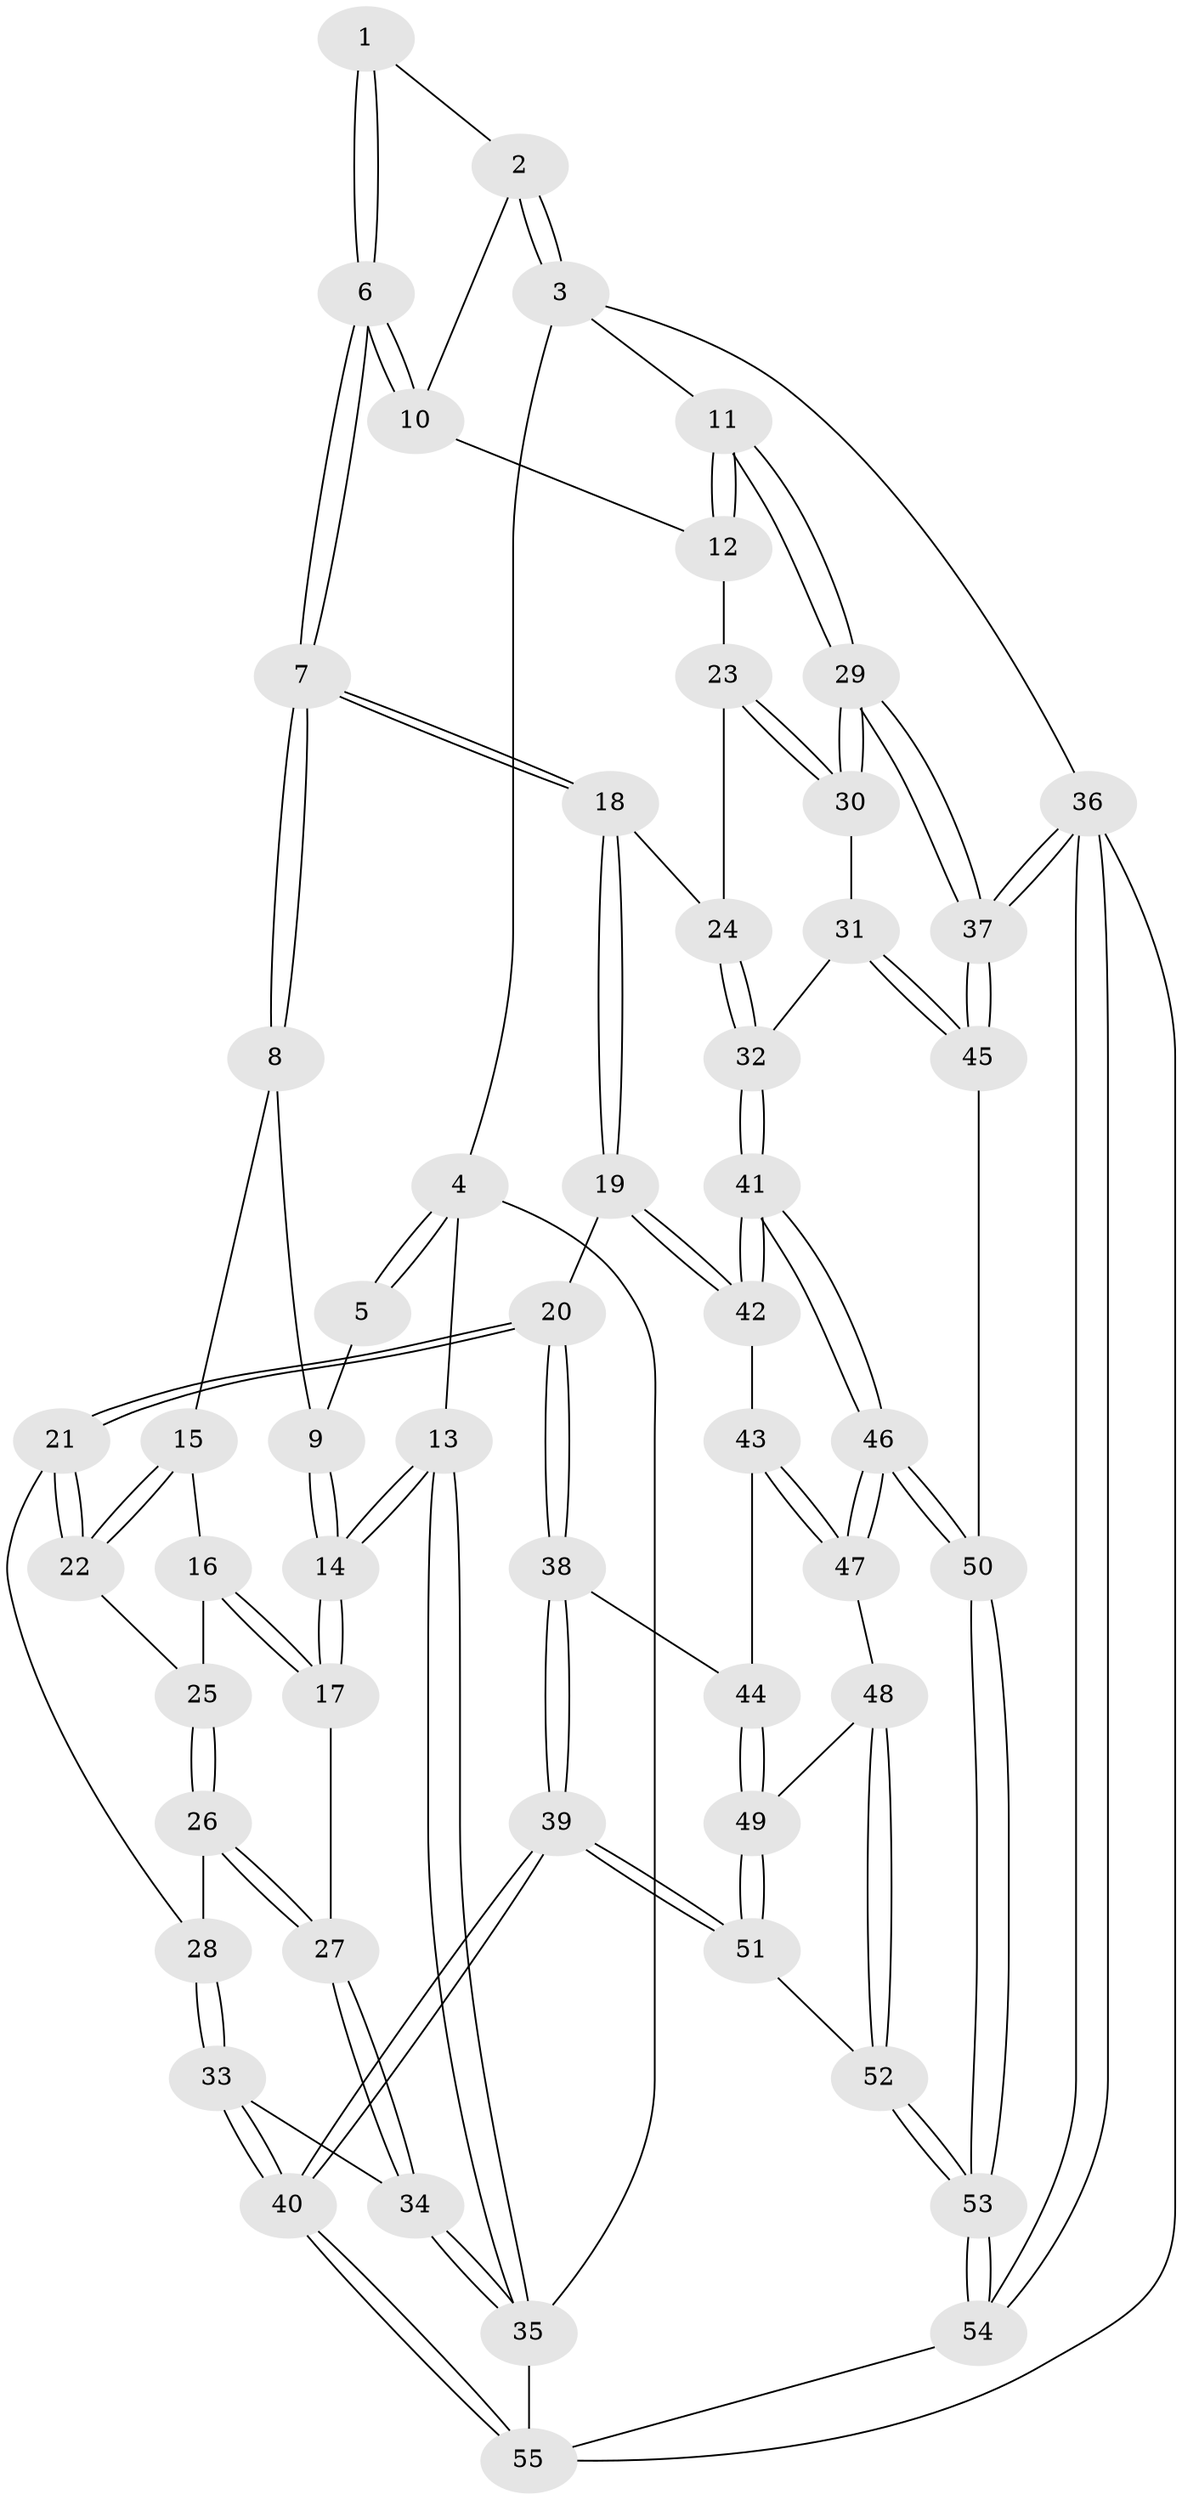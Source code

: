 // coarse degree distribution, {2: 0.02564102564102564, 3: 0.717948717948718, 4: 0.2564102564102564}
// Generated by graph-tools (version 1.1) at 2025/38/03/04/25 23:38:35]
// undirected, 55 vertices, 134 edges
graph export_dot {
  node [color=gray90,style=filled];
  1 [pos="+0.3795068893744133+0"];
  2 [pos="+0.9657131849379739+0"];
  3 [pos="+1+0"];
  4 [pos="+0+0"];
  5 [pos="+0.2601053341043492+0"];
  6 [pos="+0.6357449511814738+0.23664350830916467"];
  7 [pos="+0.5899637850963314+0.33459566463540014"];
  8 [pos="+0.2653592423268588+0.11772112731559663"];
  9 [pos="+0.25842067600763174+0.09341522780894472"];
  10 [pos="+0.7673019190449807+0.12469203492218735"];
  11 [pos="+1+0.18957050741911993"];
  12 [pos="+0.8637188294868559+0.30027365833158937"];
  13 [pos="+0+0.34467061607817534"];
  14 [pos="+0+0.3428011331874887"];
  15 [pos="+0.2585702978464875+0.16164829160399596"];
  16 [pos="+0.13798029510442741+0.3220324489519189"];
  17 [pos="+0.03206627412464734+0.38293591825983503"];
  18 [pos="+0.5927095243051027+0.38872076242437864"];
  19 [pos="+0.5896180669420185+0.39501210213608123"];
  20 [pos="+0.42621202352730675+0.45478910513998105"];
  21 [pos="+0.4011979911937367+0.4450737618170863"];
  22 [pos="+0.29119724032935607+0.31894112695049065"];
  23 [pos="+0.8299681281391159+0.39673554277381307"];
  24 [pos="+0.8147478977581957+0.40185257412434167"];
  25 [pos="+0.21557713402747342+0.4082440712218567"];
  26 [pos="+0.21090957995046122+0.4314402704067153"];
  27 [pos="+0.12154875606883746+0.4685471835493316"];
  28 [pos="+0.26703927632376684+0.4763912502825506"];
  29 [pos="+1+0.4249631029722409"];
  30 [pos="+1+0.4716873166468846"];
  31 [pos="+1+0.48856701460860574"];
  32 [pos="+0.824511811261584+0.5955747262573066"];
  33 [pos="+0.16719187281378695+0.750948372530526"];
  34 [pos="+0.14672531159444122+0.7438202380007176"];
  35 [pos="+0+0.7400565853718009"];
  36 [pos="+1+1"];
  37 [pos="+1+0.9106252821552286"];
  38 [pos="+0.3689420590242262+0.6402240175036146"];
  39 [pos="+0.28310003229974473+0.814561678922434"];
  40 [pos="+0.2784818701610103+0.8168322060037855"];
  41 [pos="+0.7861971473541077+0.6504907699689879"];
  42 [pos="+0.602147064157539+0.4398126955129307"];
  43 [pos="+0.5748849580587645+0.5636442229902336"];
  44 [pos="+0.562616150388312+0.5893354676823599"];
  45 [pos="+0.9074360681614568+0.779571999649225"];
  46 [pos="+0.7876156635329478+0.676332778092461"];
  47 [pos="+0.685470090580007+0.7138585217175576"];
  48 [pos="+0.6564361146236178+0.7322480892931105"];
  49 [pos="+0.5444548471897165+0.6899979486746821"];
  50 [pos="+0.8845294158224776+0.7780039402154515"];
  51 [pos="+0.30366038268509116+0.8132576667350567"];
  52 [pos="+0.6108009125021203+0.8852298279266444"];
  53 [pos="+0.7116839108296814+1"];
  54 [pos="+0.722228351688178+1"];
  55 [pos="+0.2792099758597968+1"];
  1 -- 2;
  1 -- 6;
  1 -- 6;
  2 -- 3;
  2 -- 3;
  2 -- 10;
  3 -- 4;
  3 -- 11;
  3 -- 36;
  4 -- 5;
  4 -- 5;
  4 -- 13;
  4 -- 35;
  5 -- 9;
  6 -- 7;
  6 -- 7;
  6 -- 10;
  6 -- 10;
  7 -- 8;
  7 -- 8;
  7 -- 18;
  7 -- 18;
  8 -- 9;
  8 -- 15;
  9 -- 14;
  9 -- 14;
  10 -- 12;
  11 -- 12;
  11 -- 12;
  11 -- 29;
  11 -- 29;
  12 -- 23;
  13 -- 14;
  13 -- 14;
  13 -- 35;
  13 -- 35;
  14 -- 17;
  14 -- 17;
  15 -- 16;
  15 -- 22;
  15 -- 22;
  16 -- 17;
  16 -- 17;
  16 -- 25;
  17 -- 27;
  18 -- 19;
  18 -- 19;
  18 -- 24;
  19 -- 20;
  19 -- 42;
  19 -- 42;
  20 -- 21;
  20 -- 21;
  20 -- 38;
  20 -- 38;
  21 -- 22;
  21 -- 22;
  21 -- 28;
  22 -- 25;
  23 -- 24;
  23 -- 30;
  23 -- 30;
  24 -- 32;
  24 -- 32;
  25 -- 26;
  25 -- 26;
  26 -- 27;
  26 -- 27;
  26 -- 28;
  27 -- 34;
  27 -- 34;
  28 -- 33;
  28 -- 33;
  29 -- 30;
  29 -- 30;
  29 -- 37;
  29 -- 37;
  30 -- 31;
  31 -- 32;
  31 -- 45;
  31 -- 45;
  32 -- 41;
  32 -- 41;
  33 -- 34;
  33 -- 40;
  33 -- 40;
  34 -- 35;
  34 -- 35;
  35 -- 55;
  36 -- 37;
  36 -- 37;
  36 -- 54;
  36 -- 54;
  36 -- 55;
  37 -- 45;
  37 -- 45;
  38 -- 39;
  38 -- 39;
  38 -- 44;
  39 -- 40;
  39 -- 40;
  39 -- 51;
  39 -- 51;
  40 -- 55;
  40 -- 55;
  41 -- 42;
  41 -- 42;
  41 -- 46;
  41 -- 46;
  42 -- 43;
  43 -- 44;
  43 -- 47;
  43 -- 47;
  44 -- 49;
  44 -- 49;
  45 -- 50;
  46 -- 47;
  46 -- 47;
  46 -- 50;
  46 -- 50;
  47 -- 48;
  48 -- 49;
  48 -- 52;
  48 -- 52;
  49 -- 51;
  49 -- 51;
  50 -- 53;
  50 -- 53;
  51 -- 52;
  52 -- 53;
  52 -- 53;
  53 -- 54;
  53 -- 54;
  54 -- 55;
}
